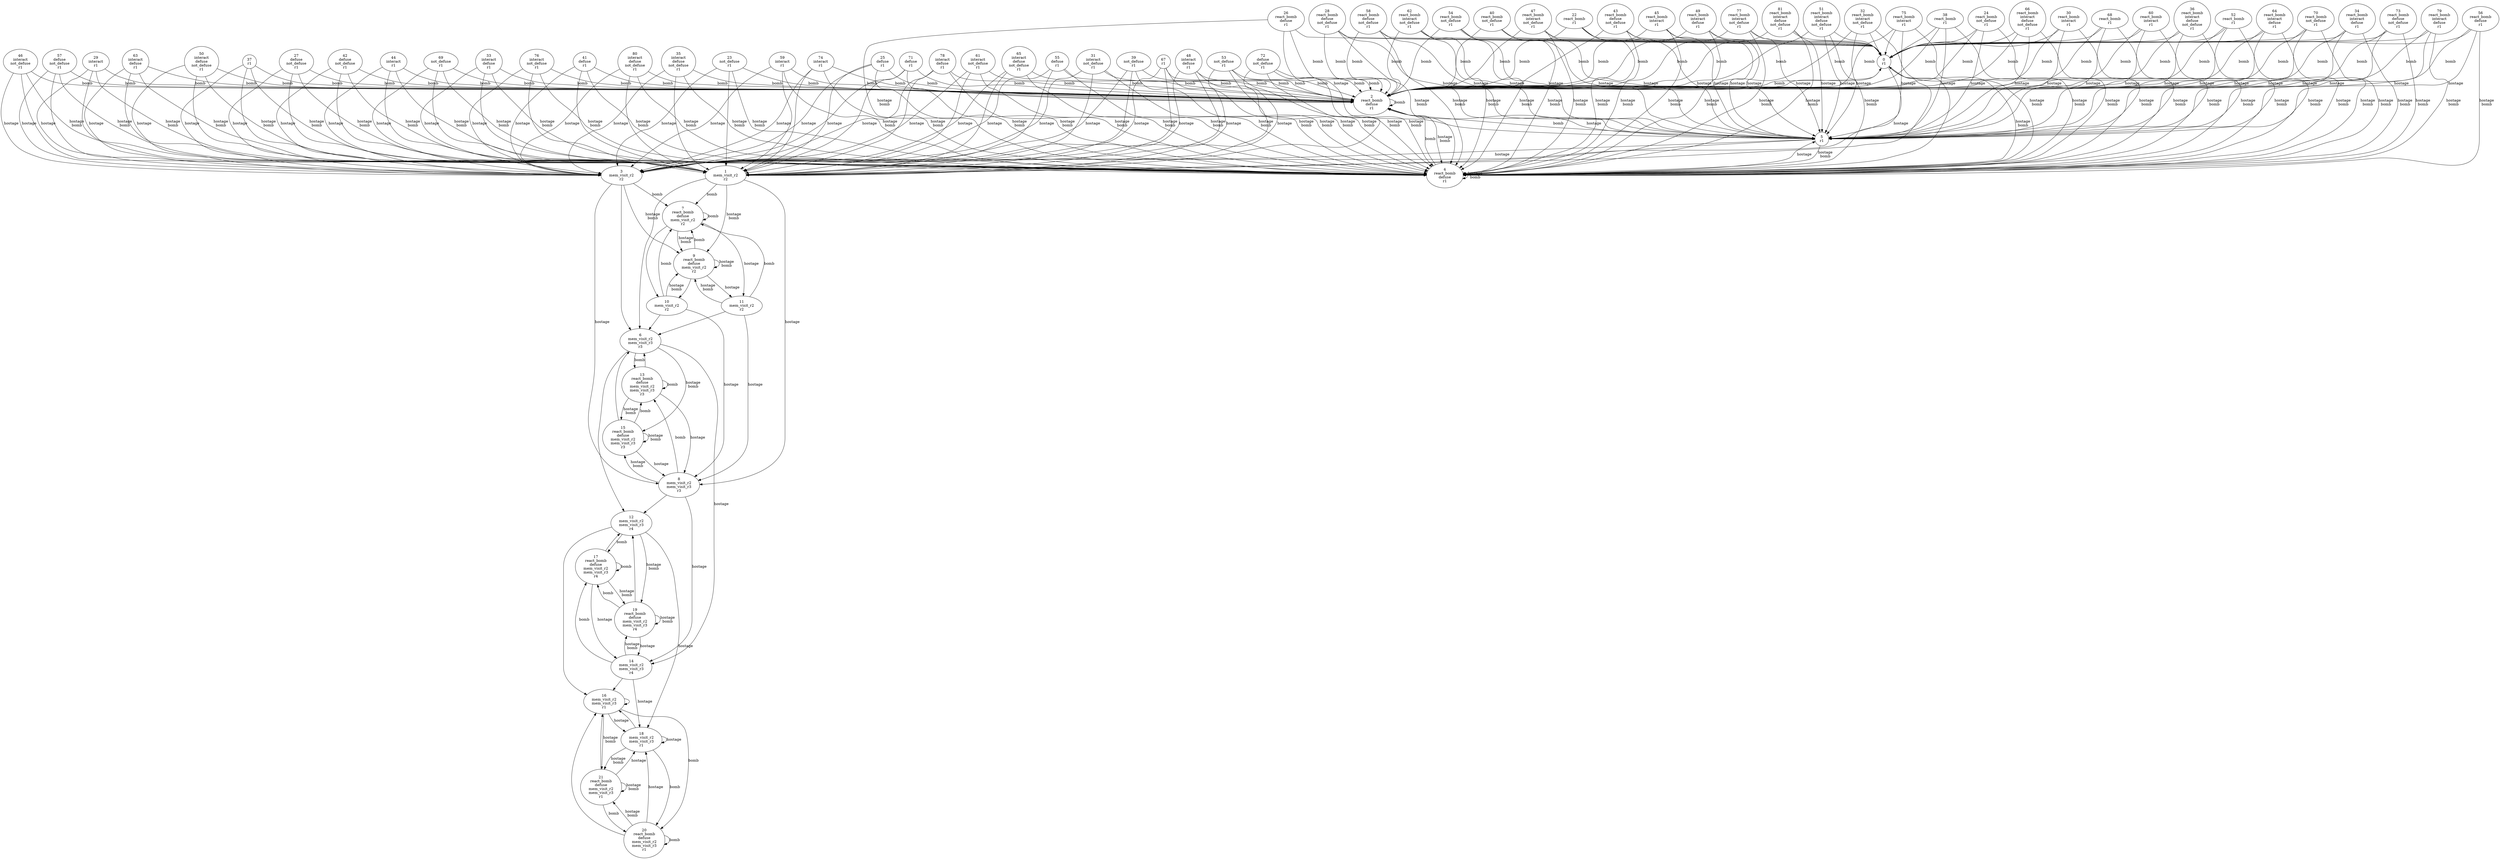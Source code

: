 digraph {
	0 [label="0
r1"]
	1 [label="1
mem_visit_r2
r2"]
	2 [label="2
react_bomb
defuse
r1"]
	3 [label="3
mem_visit_r2
r2"]
	4 [label="4
react_bomb
defuse
r1"]
	5 [label="5
r1"]
	6 [label="6
mem_visit_r2
mem_visit_r3
r3"]
	7 [label="7
react_bomb
defuse
mem_visit_r2
r2"]
	8 [label="8
mem_visit_r2
mem_visit_r3
r3"]
	9 [label="9
react_bomb
defuse
mem_visit_r2
r2"]
	10 [label="10
mem_visit_r2
r2"]
	11 [label="11
mem_visit_r2
r2"]
	12 [label="12
mem_visit_r2
mem_visit_r3
r4"]
	13 [label="13
react_bomb
defuse
mem_visit_r2
mem_visit_r3
r3"]
	14 [label="14
mem_visit_r2
mem_visit_r3
r4"]
	15 [label="15
react_bomb
defuse
mem_visit_r2
mem_visit_r3
r3"]
	16 [label="16
mem_visit_r2
mem_visit_r3
r1"]
	17 [label="17
react_bomb
defuse
mem_visit_r2
mem_visit_r3
r4"]
	18 [label="18
mem_visit_r2
mem_visit_r3
r1"]
	19 [label="19
react_bomb
defuse
mem_visit_r2
mem_visit_r3
r4"]
	20 [label="20
react_bomb
defuse
mem_visit_r2
mem_visit_r3
r1"]
	21 [label="21
react_bomb
defuse
mem_visit_r2
mem_visit_r3
r1"]
	22 [label="22
react_bomb
r1"]
	23 [label="23
not_defuse
r1"]
	24 [label="24
react_bomb
not_defuse
r1"]
	25 [label="25
defuse
r1"]
	26 [label="26
react_bomb
defuse
r1"]
	27 [label="27
defuse
not_defuse
r1"]
	28 [label="28
react_bomb
defuse
not_defuse
r1"]
	29 [label="29
interact
r1"]
	30 [label="30
react_bomb
interact
r1"]
	31 [label="31
interact
not_defuse
r1"]
	32 [label="32
react_bomb
interact
not_defuse
r1"]
	33 [label="33
interact
defuse
r1"]
	34 [label="34
react_bomb
interact
defuse
r1"]
	35 [label="35
interact
defuse
not_defuse
r1"]
	36 [label="36
react_bomb
interact
defuse
not_defuse
r1"]
	37 [label="37
r1"]
	38 [label="38
react_bomb
r1"]
	39 [label="39
not_defuse
r1"]
	40 [label="40
react_bomb
not_defuse
r1"]
	41 [label="41
defuse
r1"]
	42 [label="42
defuse
not_defuse
r1"]
	43 [label="43
react_bomb
defuse
not_defuse
r1"]
	44 [label="44
interact
r1"]
	45 [label="45
react_bomb
interact
r1"]
	46 [label="46
interact
not_defuse
r1"]
	47 [label="47
react_bomb
interact
not_defuse
r1"]
	48 [label="48
interact
defuse
r1"]
	49 [label="49
react_bomb
interact
defuse
r1"]
	50 [label="50
interact
defuse
not_defuse
r1"]
	51 [label="51
react_bomb
interact
defuse
not_defuse
r1"]
	52 [label="52
react_bomb
r1"]
	53 [label="53
not_defuse
r1"]
	54 [label="54
react_bomb
not_defuse
r1"]
	55 [label="55
defuse
r1"]
	56 [label="56
react_bomb
defuse
r1"]
	57 [label="57
defuse
not_defuse
r1"]
	58 [label="58
react_bomb
defuse
not_defuse
r1"]
	59 [label="59
interact
r1"]
	60 [label="60
react_bomb
interact
r1"]
	61 [label="61
interact
not_defuse
r1"]
	62 [label="62
react_bomb
interact
not_defuse
r1"]
	63 [label="63
interact
defuse
r1"]
	64 [label="64
react_bomb
interact
defuse
r1"]
	65 [label="65
interact
defuse
not_defuse
r1"]
	66 [label="66
react_bomb
interact
defuse
not_defuse
r1"]
	67 [label="67
r1"]
	68 [label="68
react_bomb
r1"]
	69 [label="69
not_defuse
r1"]
	70 [label="70
react_bomb
not_defuse
r1"]
	71 [label="71
defuse
r1"]
	72 [label="72
defuse
not_defuse
r1"]
	73 [label="73
react_bomb
defuse
not_defuse
r1"]
	74 [label="74
interact
r1"]
	75 [label="75
react_bomb
interact
r1"]
	76 [label="76
interact
not_defuse
r1"]
	77 [label="77
react_bomb
interact
not_defuse
r1"]
	78 [label="78
interact
defuse
r1"]
	79 [label="79
react_bomb
interact
defuse
r1"]
	80 [label="80
interact
defuse
not_defuse
r1"]
	81 [label="81
react_bomb
interact
defuse
not_defuse
r1"]
	0 -> 1 [label=""]
	0 -> 2 [label=bomb
]
	0 -> 3 [label=hostage
]
	0 -> 4 [label="hostage
bomb
"]
	1 -> 6 [label=""]
	1 -> 7 [label=bomb
]
	1 -> 8 [label=hostage
]
	1 -> 9 [label="hostage
bomb
"]
	2 -> 0 [label=""]
	2 -> 2 [label=bomb
]
	2 -> 5 [label=hostage
]
	2 -> 4 [label="hostage
bomb
"]
	3 -> 6 [label=""]
	3 -> 7 [label=bomb
]
	3 -> 8 [label=hostage
]
	3 -> 9 [label="hostage
bomb
"]
	4 -> 0 [label=""]
	4 -> 2 [label=bomb
]
	4 -> 5 [label=hostage
]
	4 -> 4 [label="hostage
bomb
"]
	5 -> 1 [label=""]
	5 -> 2 [label=bomb
]
	5 -> 3 [label=hostage
]
	5 -> 4 [label="hostage
bomb
"]
	6 -> 12 [label=""]
	6 -> 13 [label=bomb
]
	6 -> 14 [label=hostage
]
	6 -> 15 [label="hostage
bomb
"]
	7 -> 10 [label=""]
	7 -> 7 [label=bomb
]
	7 -> 11 [label=hostage
]
	7 -> 9 [label="hostage
bomb
"]
	8 -> 12 [label=""]
	8 -> 13 [label=bomb
]
	8 -> 14 [label=hostage
]
	8 -> 15 [label="hostage
bomb
"]
	9 -> 10 [label=""]
	9 -> 7 [label=bomb
]
	9 -> 11 [label=hostage
]
	9 -> 9 [label="hostage
bomb
"]
	10 -> 6 [label=""]
	10 -> 7 [label=bomb
]
	10 -> 8 [label=hostage
]
	10 -> 9 [label="hostage
bomb
"]
	11 -> 6 [label=""]
	11 -> 7 [label=bomb
]
	11 -> 8 [label=hostage
]
	11 -> 9 [label="hostage
bomb
"]
	12 -> 16 [label=""]
	12 -> 17 [label=bomb
]
	12 -> 18 [label=hostage
]
	12 -> 19 [label="hostage
bomb
"]
	13 -> 6 [label=""]
	13 -> 13 [label=bomb
]
	13 -> 8 [label=hostage
]
	13 -> 15 [label="hostage
bomb
"]
	14 -> 16 [label=""]
	14 -> 17 [label=bomb
]
	14 -> 18 [label=hostage
]
	14 -> 19 [label="hostage
bomb
"]
	15 -> 6 [label=""]
	15 -> 13 [label=bomb
]
	15 -> 8 [label=hostage
]
	15 -> 15 [label="hostage
bomb
"]
	16 -> 16 [label=""]
	16 -> 20 [label=bomb
]
	16 -> 18 [label=hostage
]
	16 -> 21 [label="hostage
bomb
"]
	17 -> 12 [label=""]
	17 -> 17 [label=bomb
]
	17 -> 14 [label=hostage
]
	17 -> 19 [label="hostage
bomb
"]
	18 -> 16 [label=""]
	18 -> 20 [label=bomb
]
	18 -> 18 [label=hostage
]
	18 -> 21 [label="hostage
bomb
"]
	19 -> 12 [label=""]
	19 -> 17 [label=bomb
]
	19 -> 14 [label=hostage
]
	19 -> 19 [label="hostage
bomb
"]
	20 -> 16 [label=""]
	20 -> 20 [label=bomb
]
	20 -> 18 [label=hostage
]
	20 -> 21 [label="hostage
bomb
"]
	21 -> 16 [label=""]
	21 -> 20 [label=bomb
]
	21 -> 18 [label=hostage
]
	21 -> 21 [label="hostage
bomb
"]
	22 -> 0 [label=""]
	22 -> 2 [label=bomb
]
	22 -> 5 [label=hostage
]
	22 -> 4 [label="hostage
bomb
"]
	23 -> 1 [label=""]
	23 -> 2 [label=bomb
]
	23 -> 3 [label=hostage
]
	23 -> 4 [label="hostage
bomb
"]
	24 -> 0 [label=""]
	24 -> 2 [label=bomb
]
	24 -> 5 [label=hostage
]
	24 -> 4 [label="hostage
bomb
"]
	25 -> 1 [label=""]
	25 -> 2 [label=bomb
]
	25 -> 3 [label=hostage
]
	25 -> 4 [label="hostage
bomb
"]
	26 -> 0 [label=""]
	26 -> 2 [label=bomb
]
	26 -> 5 [label=hostage
]
	26 -> 4 [label="hostage
bomb
"]
	27 -> 1 [label=""]
	27 -> 2 [label=bomb
]
	27 -> 3 [label=hostage
]
	27 -> 4 [label="hostage
bomb
"]
	28 -> 0 [label=""]
	28 -> 2 [label=bomb
]
	28 -> 5 [label=hostage
]
	28 -> 4 [label="hostage
bomb
"]
	29 -> 1 [label=""]
	29 -> 2 [label=bomb
]
	29 -> 3 [label=hostage
]
	29 -> 4 [label="hostage
bomb
"]
	30 -> 0 [label=""]
	30 -> 2 [label=bomb
]
	30 -> 5 [label=hostage
]
	30 -> 4 [label="hostage
bomb
"]
	31 -> 1 [label=""]
	31 -> 2 [label=bomb
]
	31 -> 3 [label=hostage
]
	31 -> 4 [label="hostage
bomb
"]
	32 -> 0 [label=""]
	32 -> 2 [label=bomb
]
	32 -> 5 [label=hostage
]
	32 -> 4 [label="hostage
bomb
"]
	33 -> 1 [label=""]
	33 -> 2 [label=bomb
]
	33 -> 3 [label=hostage
]
	33 -> 4 [label="hostage
bomb
"]
	34 -> 0 [label=""]
	34 -> 2 [label=bomb
]
	34 -> 5 [label=hostage
]
	34 -> 4 [label="hostage
bomb
"]
	35 -> 1 [label=""]
	35 -> 2 [label=bomb
]
	35 -> 3 [label=hostage
]
	35 -> 4 [label="hostage
bomb
"]
	36 -> 0 [label=""]
	36 -> 2 [label=bomb
]
	36 -> 5 [label=hostage
]
	36 -> 4 [label="hostage
bomb
"]
	37 -> 1 [label=""]
	37 -> 2 [label=bomb
]
	37 -> 3 [label=hostage
]
	37 -> 4 [label="hostage
bomb
"]
	38 -> 0 [label=""]
	38 -> 2 [label=bomb
]
	38 -> 5 [label=hostage
]
	38 -> 4 [label="hostage
bomb
"]
	39 -> 1 [label=""]
	39 -> 2 [label=bomb
]
	39 -> 3 [label=hostage
]
	39 -> 4 [label="hostage
bomb
"]
	40 -> 0 [label=""]
	40 -> 2 [label=bomb
]
	40 -> 5 [label=hostage
]
	40 -> 4 [label="hostage
bomb
"]
	41 -> 1 [label=""]
	41 -> 2 [label=bomb
]
	41 -> 3 [label=hostage
]
	41 -> 4 [label="hostage
bomb
"]
	42 -> 1 [label=""]
	42 -> 2 [label=bomb
]
	42 -> 3 [label=hostage
]
	42 -> 4 [label="hostage
bomb
"]
	43 -> 0 [label=""]
	43 -> 2 [label=bomb
]
	43 -> 5 [label=hostage
]
	43 -> 4 [label="hostage
bomb
"]
	44 -> 1 [label=""]
	44 -> 2 [label=bomb
]
	44 -> 3 [label=hostage
]
	44 -> 4 [label="hostage
bomb
"]
	45 -> 0 [label=""]
	45 -> 2 [label=bomb
]
	45 -> 5 [label=hostage
]
	45 -> 4 [label="hostage
bomb
"]
	46 -> 1 [label=""]
	46 -> 2 [label=bomb
]
	46 -> 3 [label=hostage
]
	46 -> 4 [label="hostage
bomb
"]
	47 -> 0 [label=""]
	47 -> 2 [label=bomb
]
	47 -> 5 [label=hostage
]
	47 -> 4 [label="hostage
bomb
"]
	48 -> 1 [label=""]
	48 -> 2 [label=bomb
]
	48 -> 3 [label=hostage
]
	48 -> 4 [label="hostage
bomb
"]
	49 -> 0 [label=""]
	49 -> 2 [label=bomb
]
	49 -> 5 [label=hostage
]
	49 -> 4 [label="hostage
bomb
"]
	50 -> 1 [label=""]
	50 -> 2 [label=bomb
]
	50 -> 3 [label=hostage
]
	50 -> 4 [label="hostage
bomb
"]
	51 -> 0 [label=""]
	51 -> 2 [label=bomb
]
	51 -> 5 [label=hostage
]
	51 -> 4 [label="hostage
bomb
"]
	52 -> 0 [label=""]
	52 -> 2 [label=bomb
]
	52 -> 5 [label=hostage
]
	52 -> 4 [label="hostage
bomb
"]
	53 -> 1 [label=""]
	53 -> 2 [label=bomb
]
	53 -> 3 [label=hostage
]
	53 -> 4 [label="hostage
bomb
"]
	54 -> 0 [label=""]
	54 -> 2 [label=bomb
]
	54 -> 5 [label=hostage
]
	54 -> 4 [label="hostage
bomb
"]
	55 -> 1 [label=""]
	55 -> 2 [label=bomb
]
	55 -> 3 [label=hostage
]
	55 -> 4 [label="hostage
bomb
"]
	56 -> 0 [label=""]
	56 -> 2 [label=bomb
]
	56 -> 5 [label=hostage
]
	56 -> 4 [label="hostage
bomb
"]
	57 -> 1 [label=""]
	57 -> 2 [label=bomb
]
	57 -> 3 [label=hostage
]
	57 -> 4 [label="hostage
bomb
"]
	58 -> 0 [label=""]
	58 -> 2 [label=bomb
]
	58 -> 5 [label=hostage
]
	58 -> 4 [label="hostage
bomb
"]
	59 -> 1 [label=""]
	59 -> 2 [label=bomb
]
	59 -> 3 [label=hostage
]
	59 -> 4 [label="hostage
bomb
"]
	60 -> 0 [label=""]
	60 -> 2 [label=bomb
]
	60 -> 5 [label=hostage
]
	60 -> 4 [label="hostage
bomb
"]
	61 -> 1 [label=""]
	61 -> 2 [label=bomb
]
	61 -> 3 [label=hostage
]
	61 -> 4 [label="hostage
bomb
"]
	62 -> 0 [label=""]
	62 -> 2 [label=bomb
]
	62 -> 5 [label=hostage
]
	62 -> 4 [label="hostage
bomb
"]
	63 -> 1 [label=""]
	63 -> 2 [label=bomb
]
	63 -> 3 [label=hostage
]
	63 -> 4 [label="hostage
bomb
"]
	64 -> 0 [label=""]
	64 -> 2 [label=bomb
]
	64 -> 5 [label=hostage
]
	64 -> 4 [label="hostage
bomb
"]
	65 -> 1 [label=""]
	65 -> 2 [label=bomb
]
	65 -> 3 [label=hostage
]
	65 -> 4 [label="hostage
bomb
"]
	66 -> 0 [label=""]
	66 -> 2 [label=bomb
]
	66 -> 5 [label=hostage
]
	66 -> 4 [label="hostage
bomb
"]
	67 -> 1 [label=""]
	67 -> 2 [label=bomb
]
	67 -> 3 [label=hostage
]
	67 -> 4 [label="hostage
bomb
"]
	68 -> 0 [label=""]
	68 -> 2 [label=bomb
]
	68 -> 5 [label=hostage
]
	68 -> 4 [label="hostage
bomb
"]
	69 -> 1 [label=""]
	69 -> 2 [label=bomb
]
	69 -> 3 [label=hostage
]
	69 -> 4 [label="hostage
bomb
"]
	70 -> 0 [label=""]
	70 -> 2 [label=bomb
]
	70 -> 5 [label=hostage
]
	70 -> 4 [label="hostage
bomb
"]
	71 -> 1 [label=""]
	71 -> 2 [label=bomb
]
	71 -> 3 [label=hostage
]
	71 -> 4 [label="hostage
bomb
"]
	72 -> 1 [label=""]
	72 -> 2 [label=bomb
]
	72 -> 3 [label=hostage
]
	72 -> 4 [label="hostage
bomb
"]
	73 -> 0 [label=""]
	73 -> 2 [label=bomb
]
	73 -> 5 [label=hostage
]
	73 -> 4 [label="hostage
bomb
"]
	74 -> 1 [label=""]
	74 -> 2 [label=bomb
]
	74 -> 3 [label=hostage
]
	74 -> 4 [label="hostage
bomb
"]
	75 -> 0 [label=""]
	75 -> 2 [label=bomb
]
	75 -> 5 [label=hostage
]
	75 -> 4 [label="hostage
bomb
"]
	76 -> 1 [label=""]
	76 -> 2 [label=bomb
]
	76 -> 3 [label=hostage
]
	76 -> 4 [label="hostage
bomb
"]
	77 -> 0 [label=""]
	77 -> 2 [label=bomb
]
	77 -> 5 [label=hostage
]
	77 -> 4 [label="hostage
bomb
"]
	78 -> 1 [label=""]
	78 -> 2 [label=bomb
]
	78 -> 3 [label=hostage
]
	78 -> 4 [label="hostage
bomb
"]
	79 -> 0 [label=""]
	79 -> 2 [label=bomb
]
	79 -> 5 [label=hostage
]
	79 -> 4 [label="hostage
bomb
"]
	80 -> 1 [label=""]
	80 -> 2 [label=bomb
]
	80 -> 3 [label=hostage
]
	80 -> 4 [label="hostage
bomb
"]
	81 -> 0 [label=""]
	81 -> 2 [label=bomb
]
	81 -> 5 [label=hostage
]
	81 -> 4 [label="hostage
bomb
"]
}
